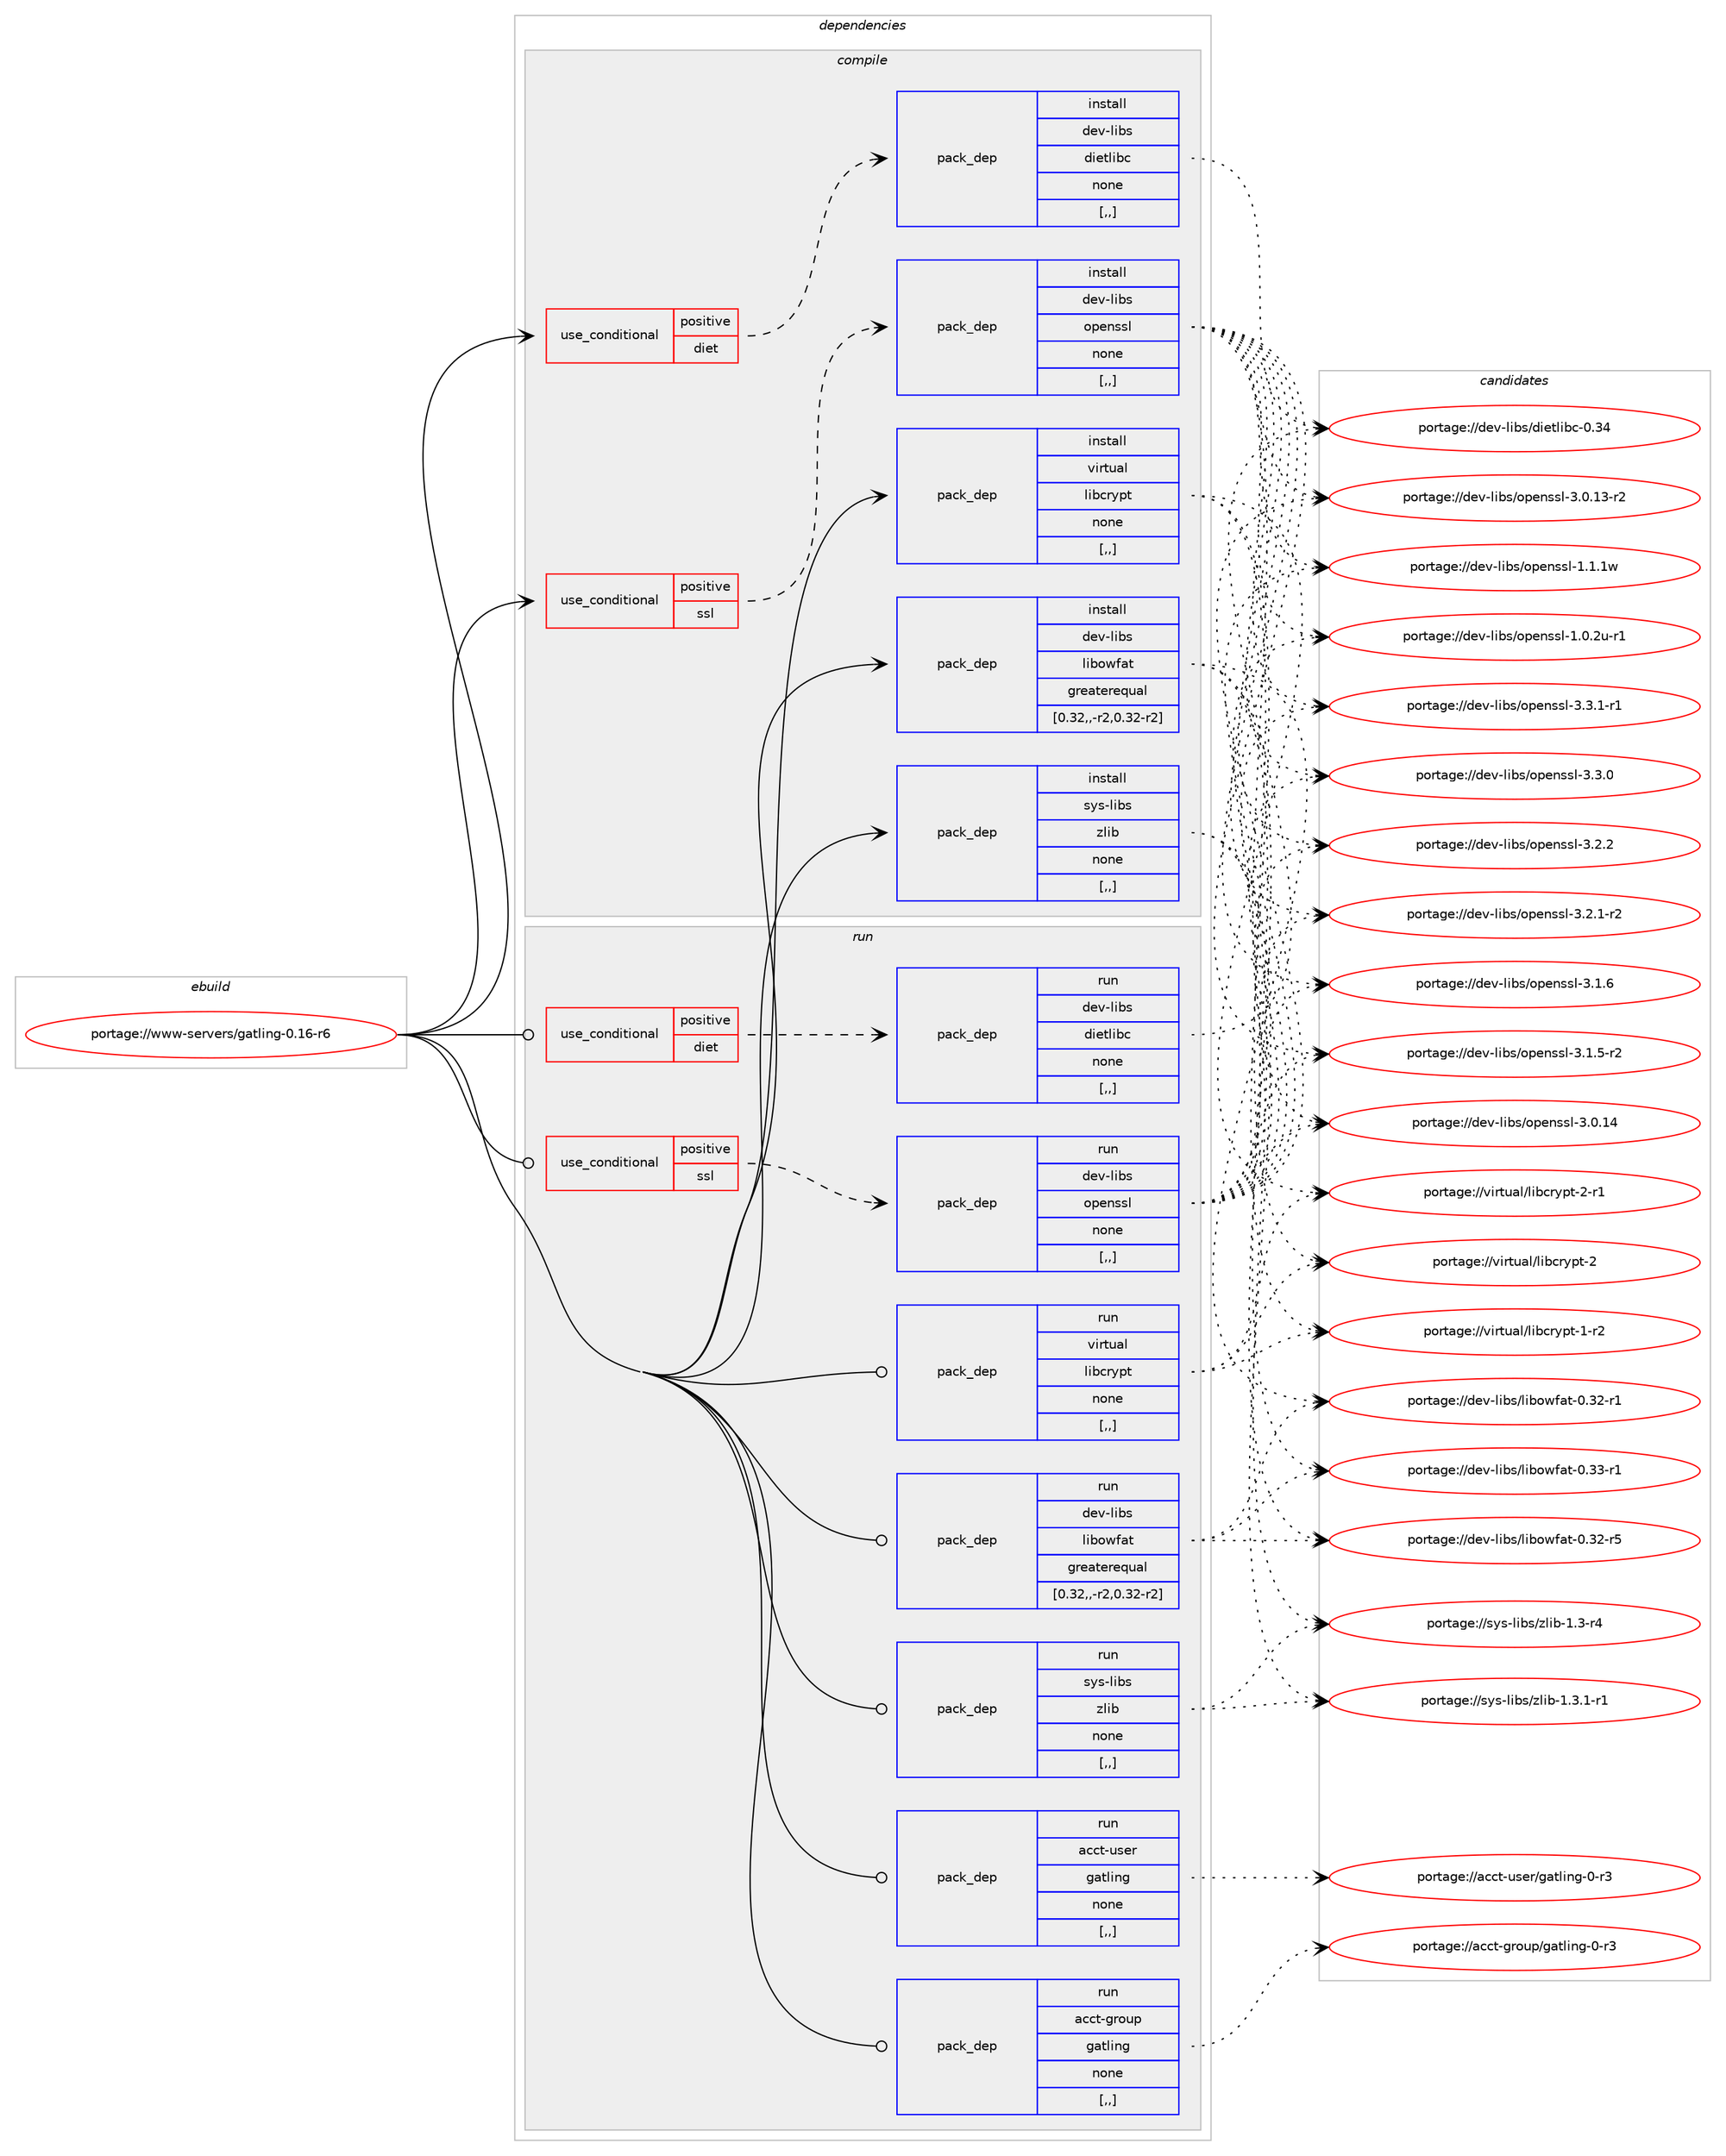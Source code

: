 digraph prolog {

# *************
# Graph options
# *************

newrank=true;
concentrate=true;
compound=true;
graph [rankdir=LR,fontname=Helvetica,fontsize=10,ranksep=1.5];#, ranksep=2.5, nodesep=0.2];
edge  [arrowhead=vee];
node  [fontname=Helvetica,fontsize=10];

# **********
# The ebuild
# **********

subgraph cluster_leftcol {
color=gray;
label=<<i>ebuild</i>>;
id [label="portage://www-servers/gatling-0.16-r6", color=red, width=4, href="../www-servers/gatling-0.16-r6.svg"];
}

# ****************
# The dependencies
# ****************

subgraph cluster_midcol {
color=gray;
label=<<i>dependencies</i>>;
subgraph cluster_compile {
fillcolor="#eeeeee";
style=filled;
label=<<i>compile</i>>;
subgraph cond120585 {
dependency452987 [label=<<TABLE BORDER="0" CELLBORDER="1" CELLSPACING="0" CELLPADDING="4"><TR><TD ROWSPAN="3" CELLPADDING="10">use_conditional</TD></TR><TR><TD>positive</TD></TR><TR><TD>diet</TD></TR></TABLE>>, shape=none, color=red];
subgraph pack329036 {
dependency452988 [label=<<TABLE BORDER="0" CELLBORDER="1" CELLSPACING="0" CELLPADDING="4" WIDTH="220"><TR><TD ROWSPAN="6" CELLPADDING="30">pack_dep</TD></TR><TR><TD WIDTH="110">install</TD></TR><TR><TD>dev-libs</TD></TR><TR><TD>dietlibc</TD></TR><TR><TD>none</TD></TR><TR><TD>[,,]</TD></TR></TABLE>>, shape=none, color=blue];
}
dependency452987:e -> dependency452988:w [weight=20,style="dashed",arrowhead="vee"];
}
id:e -> dependency452987:w [weight=20,style="solid",arrowhead="vee"];
subgraph cond120586 {
dependency452989 [label=<<TABLE BORDER="0" CELLBORDER="1" CELLSPACING="0" CELLPADDING="4"><TR><TD ROWSPAN="3" CELLPADDING="10">use_conditional</TD></TR><TR><TD>positive</TD></TR><TR><TD>ssl</TD></TR></TABLE>>, shape=none, color=red];
subgraph pack329037 {
dependency452990 [label=<<TABLE BORDER="0" CELLBORDER="1" CELLSPACING="0" CELLPADDING="4" WIDTH="220"><TR><TD ROWSPAN="6" CELLPADDING="30">pack_dep</TD></TR><TR><TD WIDTH="110">install</TD></TR><TR><TD>dev-libs</TD></TR><TR><TD>openssl</TD></TR><TR><TD>none</TD></TR><TR><TD>[,,]</TD></TR></TABLE>>, shape=none, color=blue];
}
dependency452989:e -> dependency452990:w [weight=20,style="dashed",arrowhead="vee"];
}
id:e -> dependency452989:w [weight=20,style="solid",arrowhead="vee"];
subgraph pack329038 {
dependency452991 [label=<<TABLE BORDER="0" CELLBORDER="1" CELLSPACING="0" CELLPADDING="4" WIDTH="220"><TR><TD ROWSPAN="6" CELLPADDING="30">pack_dep</TD></TR><TR><TD WIDTH="110">install</TD></TR><TR><TD>dev-libs</TD></TR><TR><TD>libowfat</TD></TR><TR><TD>greaterequal</TD></TR><TR><TD>[0.32,,-r2,0.32-r2]</TD></TR></TABLE>>, shape=none, color=blue];
}
id:e -> dependency452991:w [weight=20,style="solid",arrowhead="vee"];
subgraph pack329039 {
dependency452992 [label=<<TABLE BORDER="0" CELLBORDER="1" CELLSPACING="0" CELLPADDING="4" WIDTH="220"><TR><TD ROWSPAN="6" CELLPADDING="30">pack_dep</TD></TR><TR><TD WIDTH="110">install</TD></TR><TR><TD>sys-libs</TD></TR><TR><TD>zlib</TD></TR><TR><TD>none</TD></TR><TR><TD>[,,]</TD></TR></TABLE>>, shape=none, color=blue];
}
id:e -> dependency452992:w [weight=20,style="solid",arrowhead="vee"];
subgraph pack329040 {
dependency452993 [label=<<TABLE BORDER="0" CELLBORDER="1" CELLSPACING="0" CELLPADDING="4" WIDTH="220"><TR><TD ROWSPAN="6" CELLPADDING="30">pack_dep</TD></TR><TR><TD WIDTH="110">install</TD></TR><TR><TD>virtual</TD></TR><TR><TD>libcrypt</TD></TR><TR><TD>none</TD></TR><TR><TD>[,,]</TD></TR></TABLE>>, shape=none, color=blue];
}
id:e -> dependency452993:w [weight=20,style="solid",arrowhead="vee"];
}
subgraph cluster_compileandrun {
fillcolor="#eeeeee";
style=filled;
label=<<i>compile and run</i>>;
}
subgraph cluster_run {
fillcolor="#eeeeee";
style=filled;
label=<<i>run</i>>;
subgraph cond120587 {
dependency452994 [label=<<TABLE BORDER="0" CELLBORDER="1" CELLSPACING="0" CELLPADDING="4"><TR><TD ROWSPAN="3" CELLPADDING="10">use_conditional</TD></TR><TR><TD>positive</TD></TR><TR><TD>diet</TD></TR></TABLE>>, shape=none, color=red];
subgraph pack329041 {
dependency452995 [label=<<TABLE BORDER="0" CELLBORDER="1" CELLSPACING="0" CELLPADDING="4" WIDTH="220"><TR><TD ROWSPAN="6" CELLPADDING="30">pack_dep</TD></TR><TR><TD WIDTH="110">run</TD></TR><TR><TD>dev-libs</TD></TR><TR><TD>dietlibc</TD></TR><TR><TD>none</TD></TR><TR><TD>[,,]</TD></TR></TABLE>>, shape=none, color=blue];
}
dependency452994:e -> dependency452995:w [weight=20,style="dashed",arrowhead="vee"];
}
id:e -> dependency452994:w [weight=20,style="solid",arrowhead="odot"];
subgraph cond120588 {
dependency452996 [label=<<TABLE BORDER="0" CELLBORDER="1" CELLSPACING="0" CELLPADDING="4"><TR><TD ROWSPAN="3" CELLPADDING="10">use_conditional</TD></TR><TR><TD>positive</TD></TR><TR><TD>ssl</TD></TR></TABLE>>, shape=none, color=red];
subgraph pack329042 {
dependency452997 [label=<<TABLE BORDER="0" CELLBORDER="1" CELLSPACING="0" CELLPADDING="4" WIDTH="220"><TR><TD ROWSPAN="6" CELLPADDING="30">pack_dep</TD></TR><TR><TD WIDTH="110">run</TD></TR><TR><TD>dev-libs</TD></TR><TR><TD>openssl</TD></TR><TR><TD>none</TD></TR><TR><TD>[,,]</TD></TR></TABLE>>, shape=none, color=blue];
}
dependency452996:e -> dependency452997:w [weight=20,style="dashed",arrowhead="vee"];
}
id:e -> dependency452996:w [weight=20,style="solid",arrowhead="odot"];
subgraph pack329043 {
dependency452998 [label=<<TABLE BORDER="0" CELLBORDER="1" CELLSPACING="0" CELLPADDING="4" WIDTH="220"><TR><TD ROWSPAN="6" CELLPADDING="30">pack_dep</TD></TR><TR><TD WIDTH="110">run</TD></TR><TR><TD>acct-group</TD></TR><TR><TD>gatling</TD></TR><TR><TD>none</TD></TR><TR><TD>[,,]</TD></TR></TABLE>>, shape=none, color=blue];
}
id:e -> dependency452998:w [weight=20,style="solid",arrowhead="odot"];
subgraph pack329044 {
dependency452999 [label=<<TABLE BORDER="0" CELLBORDER="1" CELLSPACING="0" CELLPADDING="4" WIDTH="220"><TR><TD ROWSPAN="6" CELLPADDING="30">pack_dep</TD></TR><TR><TD WIDTH="110">run</TD></TR><TR><TD>acct-user</TD></TR><TR><TD>gatling</TD></TR><TR><TD>none</TD></TR><TR><TD>[,,]</TD></TR></TABLE>>, shape=none, color=blue];
}
id:e -> dependency452999:w [weight=20,style="solid",arrowhead="odot"];
subgraph pack329045 {
dependency453000 [label=<<TABLE BORDER="0" CELLBORDER="1" CELLSPACING="0" CELLPADDING="4" WIDTH="220"><TR><TD ROWSPAN="6" CELLPADDING="30">pack_dep</TD></TR><TR><TD WIDTH="110">run</TD></TR><TR><TD>dev-libs</TD></TR><TR><TD>libowfat</TD></TR><TR><TD>greaterequal</TD></TR><TR><TD>[0.32,,-r2,0.32-r2]</TD></TR></TABLE>>, shape=none, color=blue];
}
id:e -> dependency453000:w [weight=20,style="solid",arrowhead="odot"];
subgraph pack329046 {
dependency453001 [label=<<TABLE BORDER="0" CELLBORDER="1" CELLSPACING="0" CELLPADDING="4" WIDTH="220"><TR><TD ROWSPAN="6" CELLPADDING="30">pack_dep</TD></TR><TR><TD WIDTH="110">run</TD></TR><TR><TD>sys-libs</TD></TR><TR><TD>zlib</TD></TR><TR><TD>none</TD></TR><TR><TD>[,,]</TD></TR></TABLE>>, shape=none, color=blue];
}
id:e -> dependency453001:w [weight=20,style="solid",arrowhead="odot"];
subgraph pack329047 {
dependency453002 [label=<<TABLE BORDER="0" CELLBORDER="1" CELLSPACING="0" CELLPADDING="4" WIDTH="220"><TR><TD ROWSPAN="6" CELLPADDING="30">pack_dep</TD></TR><TR><TD WIDTH="110">run</TD></TR><TR><TD>virtual</TD></TR><TR><TD>libcrypt</TD></TR><TR><TD>none</TD></TR><TR><TD>[,,]</TD></TR></TABLE>>, shape=none, color=blue];
}
id:e -> dependency453002:w [weight=20,style="solid",arrowhead="odot"];
}
}

# **************
# The candidates
# **************

subgraph cluster_choices {
rank=same;
color=gray;
label=<<i>candidates</i>>;

subgraph choice329036 {
color=black;
nodesep=1;
choice10010111845108105981154710010510111610810598994548465152 [label="portage://dev-libs/dietlibc-0.34", color=red, width=4,href="../dev-libs/dietlibc-0.34.svg"];
dependency452988:e -> choice10010111845108105981154710010510111610810598994548465152:w [style=dotted,weight="100"];
}
subgraph choice329037 {
color=black;
nodesep=1;
choice1001011184510810598115471111121011101151151084551465146494511449 [label="portage://dev-libs/openssl-3.3.1-r1", color=red, width=4,href="../dev-libs/openssl-3.3.1-r1.svg"];
choice100101118451081059811547111112101110115115108455146514648 [label="portage://dev-libs/openssl-3.3.0", color=red, width=4,href="../dev-libs/openssl-3.3.0.svg"];
choice100101118451081059811547111112101110115115108455146504650 [label="portage://dev-libs/openssl-3.2.2", color=red, width=4,href="../dev-libs/openssl-3.2.2.svg"];
choice1001011184510810598115471111121011101151151084551465046494511450 [label="portage://dev-libs/openssl-3.2.1-r2", color=red, width=4,href="../dev-libs/openssl-3.2.1-r2.svg"];
choice100101118451081059811547111112101110115115108455146494654 [label="portage://dev-libs/openssl-3.1.6", color=red, width=4,href="../dev-libs/openssl-3.1.6.svg"];
choice1001011184510810598115471111121011101151151084551464946534511450 [label="portage://dev-libs/openssl-3.1.5-r2", color=red, width=4,href="../dev-libs/openssl-3.1.5-r2.svg"];
choice10010111845108105981154711111210111011511510845514648464952 [label="portage://dev-libs/openssl-3.0.14", color=red, width=4,href="../dev-libs/openssl-3.0.14.svg"];
choice100101118451081059811547111112101110115115108455146484649514511450 [label="portage://dev-libs/openssl-3.0.13-r2", color=red, width=4,href="../dev-libs/openssl-3.0.13-r2.svg"];
choice100101118451081059811547111112101110115115108454946494649119 [label="portage://dev-libs/openssl-1.1.1w", color=red, width=4,href="../dev-libs/openssl-1.1.1w.svg"];
choice1001011184510810598115471111121011101151151084549464846501174511449 [label="portage://dev-libs/openssl-1.0.2u-r1", color=red, width=4,href="../dev-libs/openssl-1.0.2u-r1.svg"];
dependency452990:e -> choice1001011184510810598115471111121011101151151084551465146494511449:w [style=dotted,weight="100"];
dependency452990:e -> choice100101118451081059811547111112101110115115108455146514648:w [style=dotted,weight="100"];
dependency452990:e -> choice100101118451081059811547111112101110115115108455146504650:w [style=dotted,weight="100"];
dependency452990:e -> choice1001011184510810598115471111121011101151151084551465046494511450:w [style=dotted,weight="100"];
dependency452990:e -> choice100101118451081059811547111112101110115115108455146494654:w [style=dotted,weight="100"];
dependency452990:e -> choice1001011184510810598115471111121011101151151084551464946534511450:w [style=dotted,weight="100"];
dependency452990:e -> choice10010111845108105981154711111210111011511510845514648464952:w [style=dotted,weight="100"];
dependency452990:e -> choice100101118451081059811547111112101110115115108455146484649514511450:w [style=dotted,weight="100"];
dependency452990:e -> choice100101118451081059811547111112101110115115108454946494649119:w [style=dotted,weight="100"];
dependency452990:e -> choice1001011184510810598115471111121011101151151084549464846501174511449:w [style=dotted,weight="100"];
}
subgraph choice329038 {
color=black;
nodesep=1;
choice100101118451081059811547108105981111191029711645484651514511449 [label="portage://dev-libs/libowfat-0.33-r1", color=red, width=4,href="../dev-libs/libowfat-0.33-r1.svg"];
choice100101118451081059811547108105981111191029711645484651504511453 [label="portage://dev-libs/libowfat-0.32-r5", color=red, width=4,href="../dev-libs/libowfat-0.32-r5.svg"];
choice100101118451081059811547108105981111191029711645484651504511449 [label="portage://dev-libs/libowfat-0.32-r1", color=red, width=4,href="../dev-libs/libowfat-0.32-r1.svg"];
dependency452991:e -> choice100101118451081059811547108105981111191029711645484651514511449:w [style=dotted,weight="100"];
dependency452991:e -> choice100101118451081059811547108105981111191029711645484651504511453:w [style=dotted,weight="100"];
dependency452991:e -> choice100101118451081059811547108105981111191029711645484651504511449:w [style=dotted,weight="100"];
}
subgraph choice329039 {
color=black;
nodesep=1;
choice115121115451081059811547122108105984549465146494511449 [label="portage://sys-libs/zlib-1.3.1-r1", color=red, width=4,href="../sys-libs/zlib-1.3.1-r1.svg"];
choice11512111545108105981154712210810598454946514511452 [label="portage://sys-libs/zlib-1.3-r4", color=red, width=4,href="../sys-libs/zlib-1.3-r4.svg"];
dependency452992:e -> choice115121115451081059811547122108105984549465146494511449:w [style=dotted,weight="100"];
dependency452992:e -> choice11512111545108105981154712210810598454946514511452:w [style=dotted,weight="100"];
}
subgraph choice329040 {
color=black;
nodesep=1;
choice1181051141161179710847108105989911412111211645504511449 [label="portage://virtual/libcrypt-2-r1", color=red, width=4,href="../virtual/libcrypt-2-r1.svg"];
choice118105114116117971084710810598991141211121164550 [label="portage://virtual/libcrypt-2", color=red, width=4,href="../virtual/libcrypt-2.svg"];
choice1181051141161179710847108105989911412111211645494511450 [label="portage://virtual/libcrypt-1-r2", color=red, width=4,href="../virtual/libcrypt-1-r2.svg"];
dependency452993:e -> choice1181051141161179710847108105989911412111211645504511449:w [style=dotted,weight="100"];
dependency452993:e -> choice118105114116117971084710810598991141211121164550:w [style=dotted,weight="100"];
dependency452993:e -> choice1181051141161179710847108105989911412111211645494511450:w [style=dotted,weight="100"];
}
subgraph choice329041 {
color=black;
nodesep=1;
choice10010111845108105981154710010510111610810598994548465152 [label="portage://dev-libs/dietlibc-0.34", color=red, width=4,href="../dev-libs/dietlibc-0.34.svg"];
dependency452995:e -> choice10010111845108105981154710010510111610810598994548465152:w [style=dotted,weight="100"];
}
subgraph choice329042 {
color=black;
nodesep=1;
choice1001011184510810598115471111121011101151151084551465146494511449 [label="portage://dev-libs/openssl-3.3.1-r1", color=red, width=4,href="../dev-libs/openssl-3.3.1-r1.svg"];
choice100101118451081059811547111112101110115115108455146514648 [label="portage://dev-libs/openssl-3.3.0", color=red, width=4,href="../dev-libs/openssl-3.3.0.svg"];
choice100101118451081059811547111112101110115115108455146504650 [label="portage://dev-libs/openssl-3.2.2", color=red, width=4,href="../dev-libs/openssl-3.2.2.svg"];
choice1001011184510810598115471111121011101151151084551465046494511450 [label="portage://dev-libs/openssl-3.2.1-r2", color=red, width=4,href="../dev-libs/openssl-3.2.1-r2.svg"];
choice100101118451081059811547111112101110115115108455146494654 [label="portage://dev-libs/openssl-3.1.6", color=red, width=4,href="../dev-libs/openssl-3.1.6.svg"];
choice1001011184510810598115471111121011101151151084551464946534511450 [label="portage://dev-libs/openssl-3.1.5-r2", color=red, width=4,href="../dev-libs/openssl-3.1.5-r2.svg"];
choice10010111845108105981154711111210111011511510845514648464952 [label="portage://dev-libs/openssl-3.0.14", color=red, width=4,href="../dev-libs/openssl-3.0.14.svg"];
choice100101118451081059811547111112101110115115108455146484649514511450 [label="portage://dev-libs/openssl-3.0.13-r2", color=red, width=4,href="../dev-libs/openssl-3.0.13-r2.svg"];
choice100101118451081059811547111112101110115115108454946494649119 [label="portage://dev-libs/openssl-1.1.1w", color=red, width=4,href="../dev-libs/openssl-1.1.1w.svg"];
choice1001011184510810598115471111121011101151151084549464846501174511449 [label="portage://dev-libs/openssl-1.0.2u-r1", color=red, width=4,href="../dev-libs/openssl-1.0.2u-r1.svg"];
dependency452997:e -> choice1001011184510810598115471111121011101151151084551465146494511449:w [style=dotted,weight="100"];
dependency452997:e -> choice100101118451081059811547111112101110115115108455146514648:w [style=dotted,weight="100"];
dependency452997:e -> choice100101118451081059811547111112101110115115108455146504650:w [style=dotted,weight="100"];
dependency452997:e -> choice1001011184510810598115471111121011101151151084551465046494511450:w [style=dotted,weight="100"];
dependency452997:e -> choice100101118451081059811547111112101110115115108455146494654:w [style=dotted,weight="100"];
dependency452997:e -> choice1001011184510810598115471111121011101151151084551464946534511450:w [style=dotted,weight="100"];
dependency452997:e -> choice10010111845108105981154711111210111011511510845514648464952:w [style=dotted,weight="100"];
dependency452997:e -> choice100101118451081059811547111112101110115115108455146484649514511450:w [style=dotted,weight="100"];
dependency452997:e -> choice100101118451081059811547111112101110115115108454946494649119:w [style=dotted,weight="100"];
dependency452997:e -> choice1001011184510810598115471111121011101151151084549464846501174511449:w [style=dotted,weight="100"];
}
subgraph choice329043 {
color=black;
nodesep=1;
choice97999911645103114111117112471039711610810511010345484511451 [label="portage://acct-group/gatling-0-r3", color=red, width=4,href="../acct-group/gatling-0-r3.svg"];
dependency452998:e -> choice97999911645103114111117112471039711610810511010345484511451:w [style=dotted,weight="100"];
}
subgraph choice329044 {
color=black;
nodesep=1;
choice97999911645117115101114471039711610810511010345484511451 [label="portage://acct-user/gatling-0-r3", color=red, width=4,href="../acct-user/gatling-0-r3.svg"];
dependency452999:e -> choice97999911645117115101114471039711610810511010345484511451:w [style=dotted,weight="100"];
}
subgraph choice329045 {
color=black;
nodesep=1;
choice100101118451081059811547108105981111191029711645484651514511449 [label="portage://dev-libs/libowfat-0.33-r1", color=red, width=4,href="../dev-libs/libowfat-0.33-r1.svg"];
choice100101118451081059811547108105981111191029711645484651504511453 [label="portage://dev-libs/libowfat-0.32-r5", color=red, width=4,href="../dev-libs/libowfat-0.32-r5.svg"];
choice100101118451081059811547108105981111191029711645484651504511449 [label="portage://dev-libs/libowfat-0.32-r1", color=red, width=4,href="../dev-libs/libowfat-0.32-r1.svg"];
dependency453000:e -> choice100101118451081059811547108105981111191029711645484651514511449:w [style=dotted,weight="100"];
dependency453000:e -> choice100101118451081059811547108105981111191029711645484651504511453:w [style=dotted,weight="100"];
dependency453000:e -> choice100101118451081059811547108105981111191029711645484651504511449:w [style=dotted,weight="100"];
}
subgraph choice329046 {
color=black;
nodesep=1;
choice115121115451081059811547122108105984549465146494511449 [label="portage://sys-libs/zlib-1.3.1-r1", color=red, width=4,href="../sys-libs/zlib-1.3.1-r1.svg"];
choice11512111545108105981154712210810598454946514511452 [label="portage://sys-libs/zlib-1.3-r4", color=red, width=4,href="../sys-libs/zlib-1.3-r4.svg"];
dependency453001:e -> choice115121115451081059811547122108105984549465146494511449:w [style=dotted,weight="100"];
dependency453001:e -> choice11512111545108105981154712210810598454946514511452:w [style=dotted,weight="100"];
}
subgraph choice329047 {
color=black;
nodesep=1;
choice1181051141161179710847108105989911412111211645504511449 [label="portage://virtual/libcrypt-2-r1", color=red, width=4,href="../virtual/libcrypt-2-r1.svg"];
choice118105114116117971084710810598991141211121164550 [label="portage://virtual/libcrypt-2", color=red, width=4,href="../virtual/libcrypt-2.svg"];
choice1181051141161179710847108105989911412111211645494511450 [label="portage://virtual/libcrypt-1-r2", color=red, width=4,href="../virtual/libcrypt-1-r2.svg"];
dependency453002:e -> choice1181051141161179710847108105989911412111211645504511449:w [style=dotted,weight="100"];
dependency453002:e -> choice118105114116117971084710810598991141211121164550:w [style=dotted,weight="100"];
dependency453002:e -> choice1181051141161179710847108105989911412111211645494511450:w [style=dotted,weight="100"];
}
}

}
